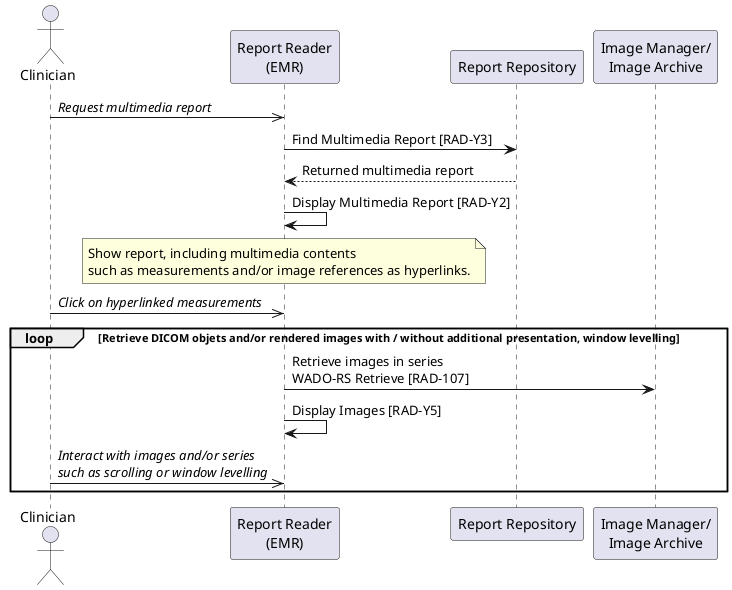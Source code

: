 @startuml

actor Clinician as Clinician

participant "Report Reader\n(EMR)" as Reader
participant "Report Repository" as Repo

participant "Image Manager/\nImage Archive" as Archive

Clinician->>Reader: //Request multimedia report//

Reader->Repo: Find Multimedia Report [RAD-Y3]
Repo-->Reader: Returned multimedia report
Reader->Reader: Display Multimedia Report [RAD-Y2]
note over Reader
Show report, including multimedia contents
such as measurements and/or image references as hyperlinks.
end note

Clinician->>Reader: //Click on hyperlinked measurements//

loop Retrieve DICOM objets and/or rendered images with / without additional presentation, window levelling
Reader->Archive: Retrieve images in series\nWADO-RS Retrieve [RAD-107]
Reader->Reader: Display Images [RAD-Y5]

Clinician->>Reader: //Interact with images and/or series//\n//such as scrolling or window levelling//
end loop

@enduml